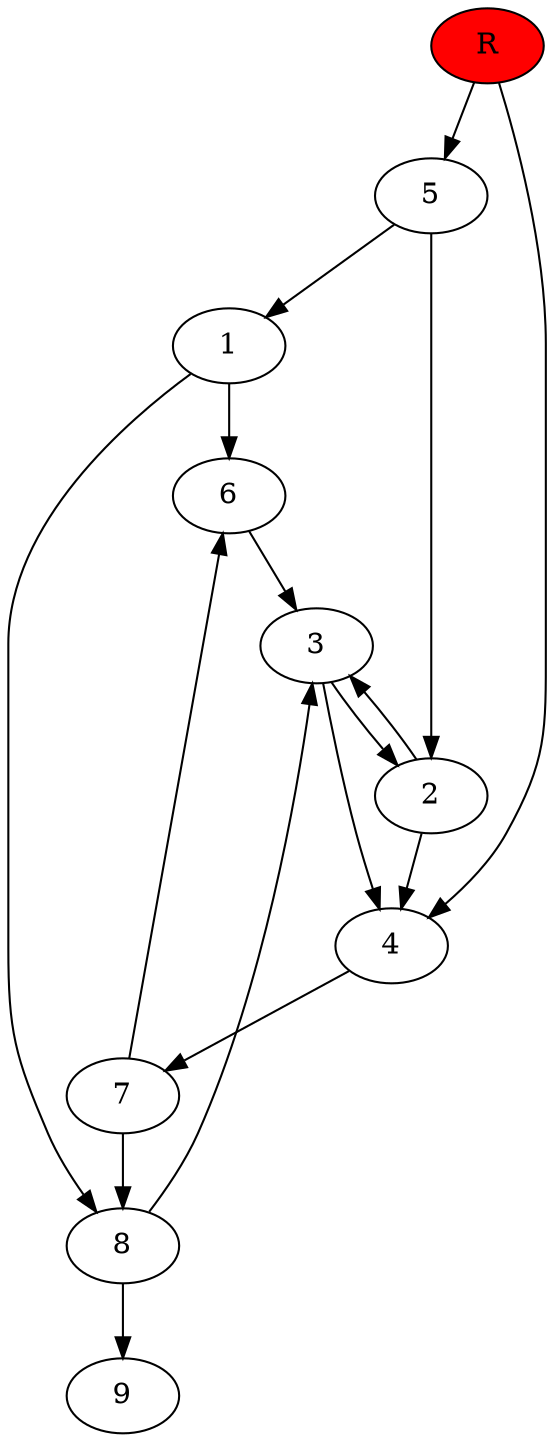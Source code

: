 digraph prb7907 {
	1
	2
	3
	4
	5
	6
	7
	8
	R [fillcolor="#ff0000" style=filled]
	1 -> 6
	1 -> 8
	2 -> 3
	2 -> 4
	3 -> 2
	3 -> 4
	4 -> 7
	5 -> 1
	5 -> 2
	6 -> 3
	7 -> 6
	7 -> 8
	8 -> 3
	8 -> 9
	R -> 4
	R -> 5
}
